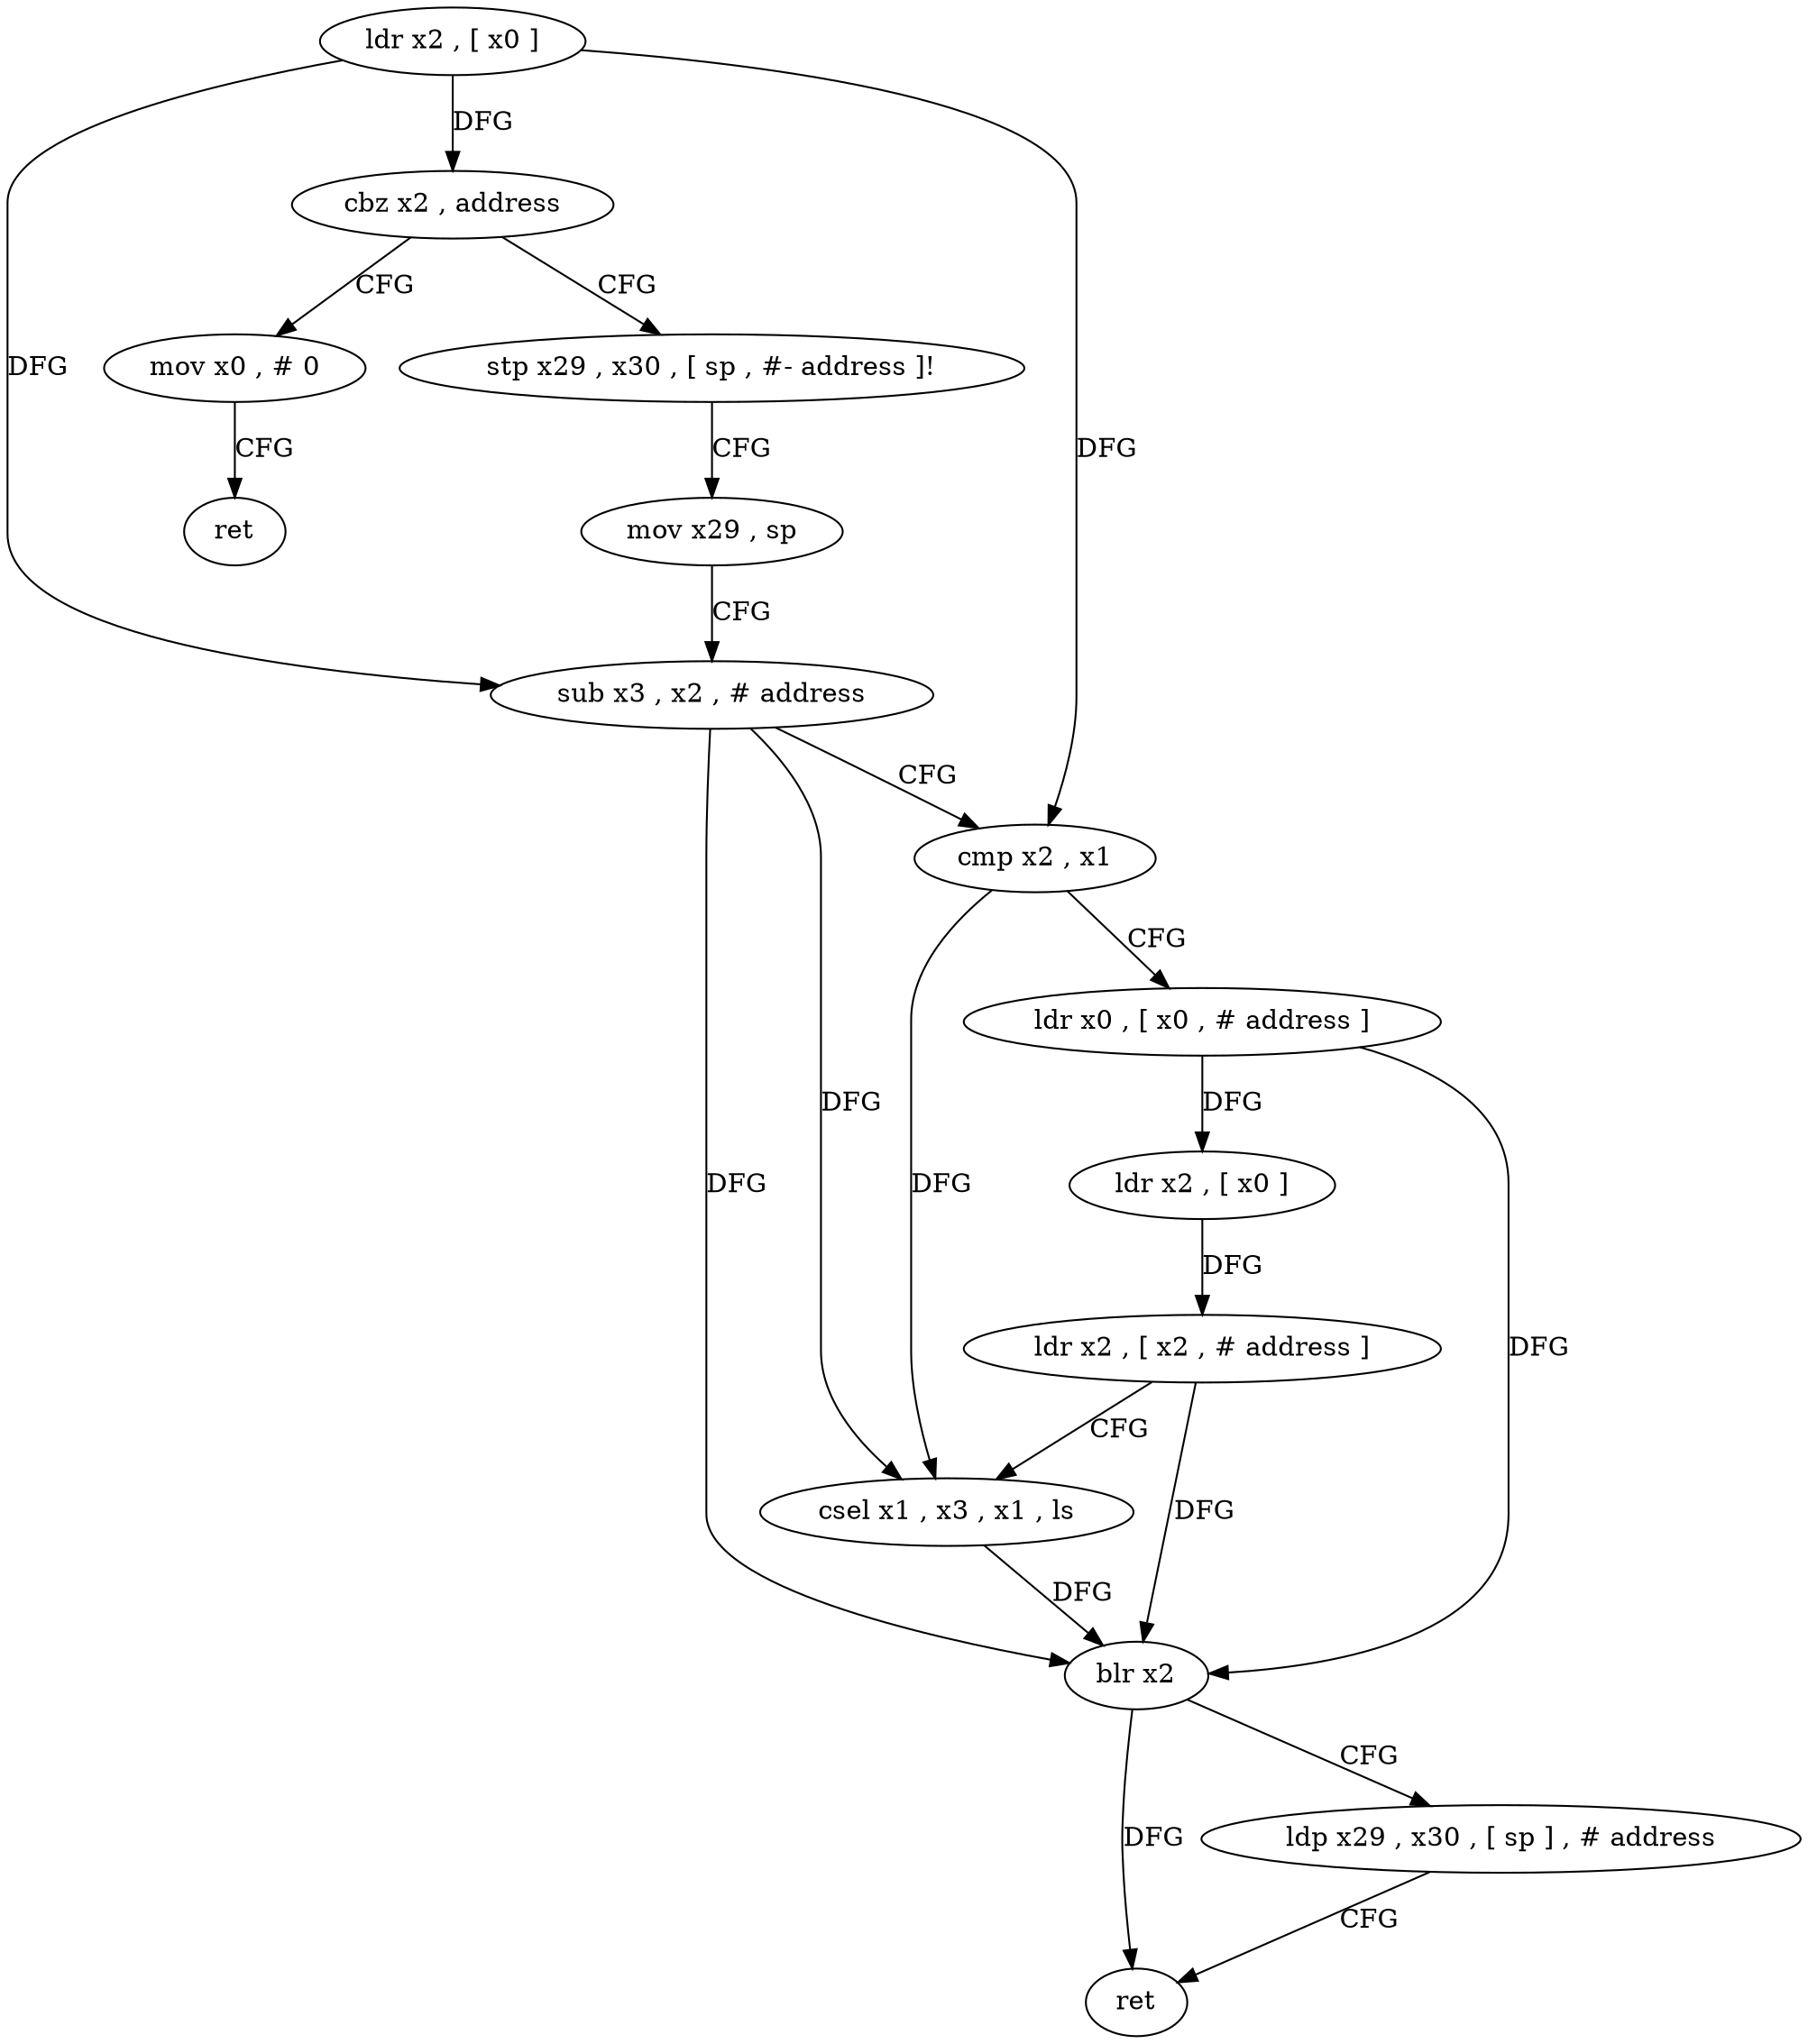 digraph "func" {
"97552" [label = "ldr x2 , [ x0 ]" ]
"97556" [label = "cbz x2 , address" ]
"97604" [label = "mov x0 , # 0" ]
"97560" [label = "stp x29 , x30 , [ sp , #- address ]!" ]
"97608" [label = "ret" ]
"97564" [label = "mov x29 , sp" ]
"97568" [label = "sub x3 , x2 , # address" ]
"97572" [label = "cmp x2 , x1" ]
"97576" [label = "ldr x0 , [ x0 , # address ]" ]
"97580" [label = "ldr x2 , [ x0 ]" ]
"97584" [label = "ldr x2 , [ x2 , # address ]" ]
"97588" [label = "csel x1 , x3 , x1 , ls" ]
"97592" [label = "blr x2" ]
"97596" [label = "ldp x29 , x30 , [ sp ] , # address" ]
"97600" [label = "ret" ]
"97552" -> "97556" [ label = "DFG" ]
"97552" -> "97568" [ label = "DFG" ]
"97552" -> "97572" [ label = "DFG" ]
"97556" -> "97604" [ label = "CFG" ]
"97556" -> "97560" [ label = "CFG" ]
"97604" -> "97608" [ label = "CFG" ]
"97560" -> "97564" [ label = "CFG" ]
"97564" -> "97568" [ label = "CFG" ]
"97568" -> "97572" [ label = "CFG" ]
"97568" -> "97588" [ label = "DFG" ]
"97568" -> "97592" [ label = "DFG" ]
"97572" -> "97576" [ label = "CFG" ]
"97572" -> "97588" [ label = "DFG" ]
"97576" -> "97580" [ label = "DFG" ]
"97576" -> "97592" [ label = "DFG" ]
"97580" -> "97584" [ label = "DFG" ]
"97584" -> "97588" [ label = "CFG" ]
"97584" -> "97592" [ label = "DFG" ]
"97588" -> "97592" [ label = "DFG" ]
"97592" -> "97596" [ label = "CFG" ]
"97592" -> "97600" [ label = "DFG" ]
"97596" -> "97600" [ label = "CFG" ]
}
